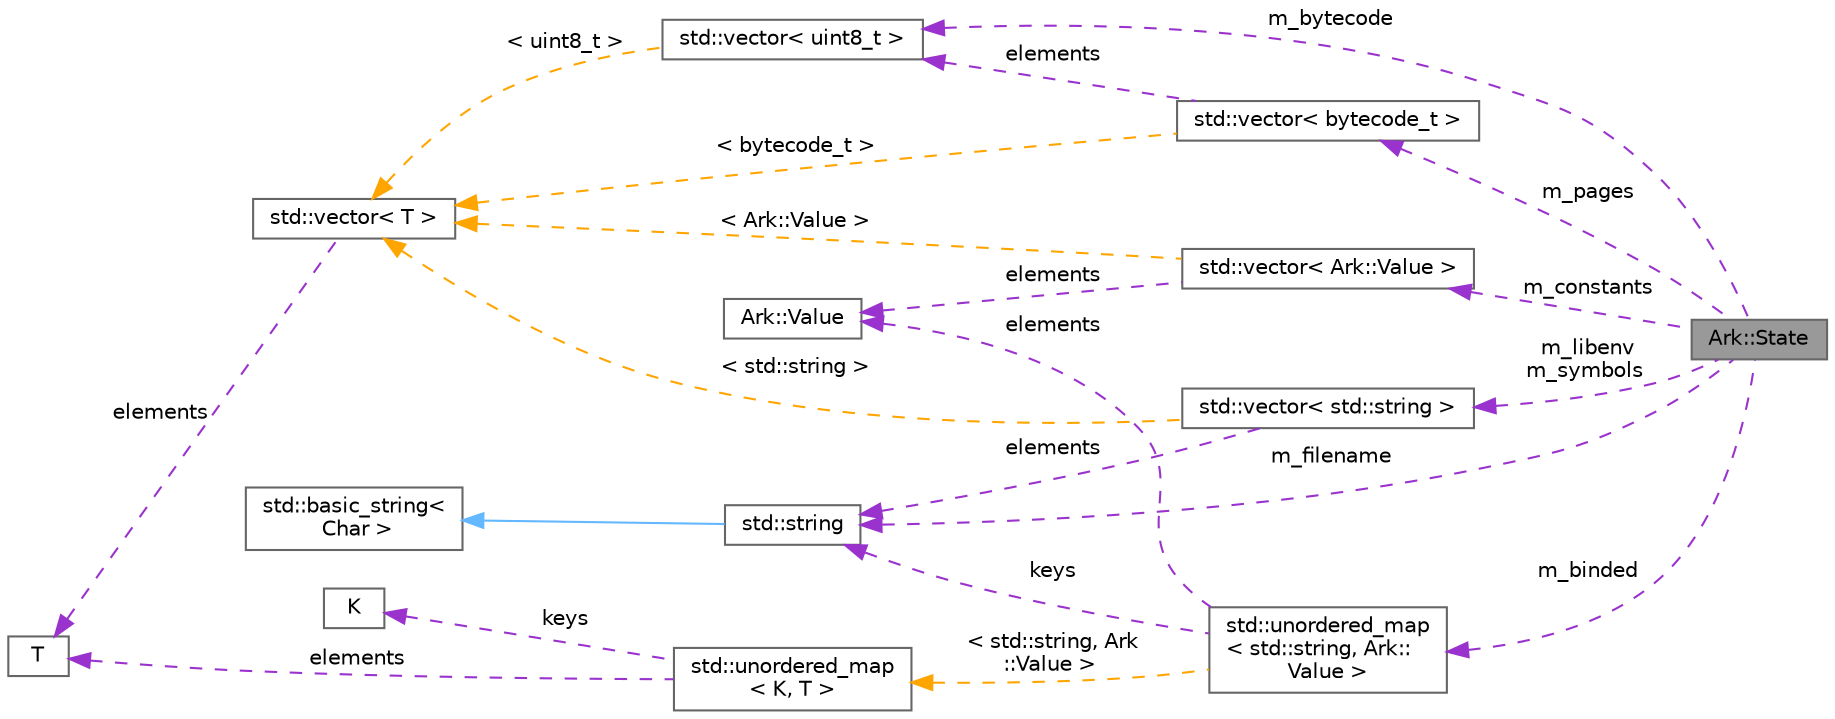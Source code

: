 digraph "Ark::State"
{
 // INTERACTIVE_SVG=YES
 // LATEX_PDF_SIZE
  bgcolor="transparent";
  edge [fontname=Helvetica,fontsize=10,labelfontname=Helvetica,labelfontsize=10];
  node [fontname=Helvetica,fontsize=10,shape=box,height=0.2,width=0.4];
  rankdir="LR";
  Node1 [label="Ark::State",height=0.2,width=0.4,color="gray40", fillcolor="grey60", style="filled", fontcolor="black",tooltip="Ark state to handle the dirty job of loading and compiling ArkScript code."];
  Node2 -> Node1 [dir="back",color="darkorchid3",style="dashed",label=" m_bytecode" ];
  Node2 [label="std::vector\< uint8_t \>",height=0.2,width=0.4,color="gray40", fillcolor="white", style="filled",tooltip=" "];
  Node3 -> Node2 [dir="back",color="orange",style="dashed",label=" \< uint8_t \>" ];
  Node3 [label="std::vector\< T \>",height=0.2,width=0.4,color="gray40", fillcolor="white", style="filled",tooltip=" "];
  Node4 -> Node3 [dir="back",color="darkorchid3",style="dashed",label=" elements" ];
  Node4 [label="T",height=0.2,width=0.4,color="gray40", fillcolor="white", style="filled",tooltip=" "];
  Node5 -> Node1 [dir="back",color="darkorchid3",style="dashed",label=" m_libenv\nm_symbols" ];
  Node5 [label="std::vector\< std::string \>",height=0.2,width=0.4,color="gray40", fillcolor="white", style="filled",tooltip=" "];
  Node6 -> Node5 [dir="back",color="darkorchid3",style="dashed",label=" elements" ];
  Node6 [label="std::string",height=0.2,width=0.4,color="gray40", fillcolor="white", style="filled",tooltip=" "];
  Node7 -> Node6 [dir="back",color="steelblue1",style="solid"];
  Node7 [label="std::basic_string\<\l Char \>",height=0.2,width=0.4,color="gray40", fillcolor="white", style="filled",tooltip=" "];
  Node3 -> Node5 [dir="back",color="orange",style="dashed",label=" \< std::string \>" ];
  Node6 -> Node1 [dir="back",color="darkorchid3",style="dashed",label=" m_filename" ];
  Node8 -> Node1 [dir="back",color="darkorchid3",style="dashed",label=" m_constants" ];
  Node8 [label="std::vector\< Ark::Value \>",height=0.2,width=0.4,color="gray40", fillcolor="white", style="filled",tooltip=" "];
  Node9 -> Node8 [dir="back",color="darkorchid3",style="dashed",label=" elements" ];
  Node9 [label="Ark::Value",height=0.2,width=0.4,color="gray40", fillcolor="white", style="filled",URL="$d3/d90/classArk_1_1Value.html",tooltip=" "];
  Node3 -> Node8 [dir="back",color="orange",style="dashed",label=" \< Ark::Value \>" ];
  Node10 -> Node1 [dir="back",color="darkorchid3",style="dashed",label=" m_pages" ];
  Node10 [label="std::vector\< bytecode_t \>",height=0.2,width=0.4,color="gray40", fillcolor="white", style="filled",tooltip=" "];
  Node2 -> Node10 [dir="back",color="darkorchid3",style="dashed",label=" elements" ];
  Node3 -> Node10 [dir="back",color="orange",style="dashed",label=" \< bytecode_t \>" ];
  Node11 -> Node1 [dir="back",color="darkorchid3",style="dashed",label=" m_binded" ];
  Node11 [label="std::unordered_map\l\< std::string, Ark::\lValue \>",height=0.2,width=0.4,color="gray40", fillcolor="white", style="filled",tooltip=" "];
  Node6 -> Node11 [dir="back",color="darkorchid3",style="dashed",label=" keys" ];
  Node9 -> Node11 [dir="back",color="darkorchid3",style="dashed",label=" elements" ];
  Node12 -> Node11 [dir="back",color="orange",style="dashed",label=" \< std::string, Ark\l::Value \>" ];
  Node12 [label="std::unordered_map\l\< K, T \>",height=0.2,width=0.4,color="gray40", fillcolor="white", style="filled",tooltip=" "];
  Node13 -> Node12 [dir="back",color="darkorchid3",style="dashed",label=" keys" ];
  Node13 [label="K",height=0.2,width=0.4,color="gray40", fillcolor="white", style="filled",tooltip=" "];
  Node4 -> Node12 [dir="back",color="darkorchid3",style="dashed",label=" elements" ];
}
